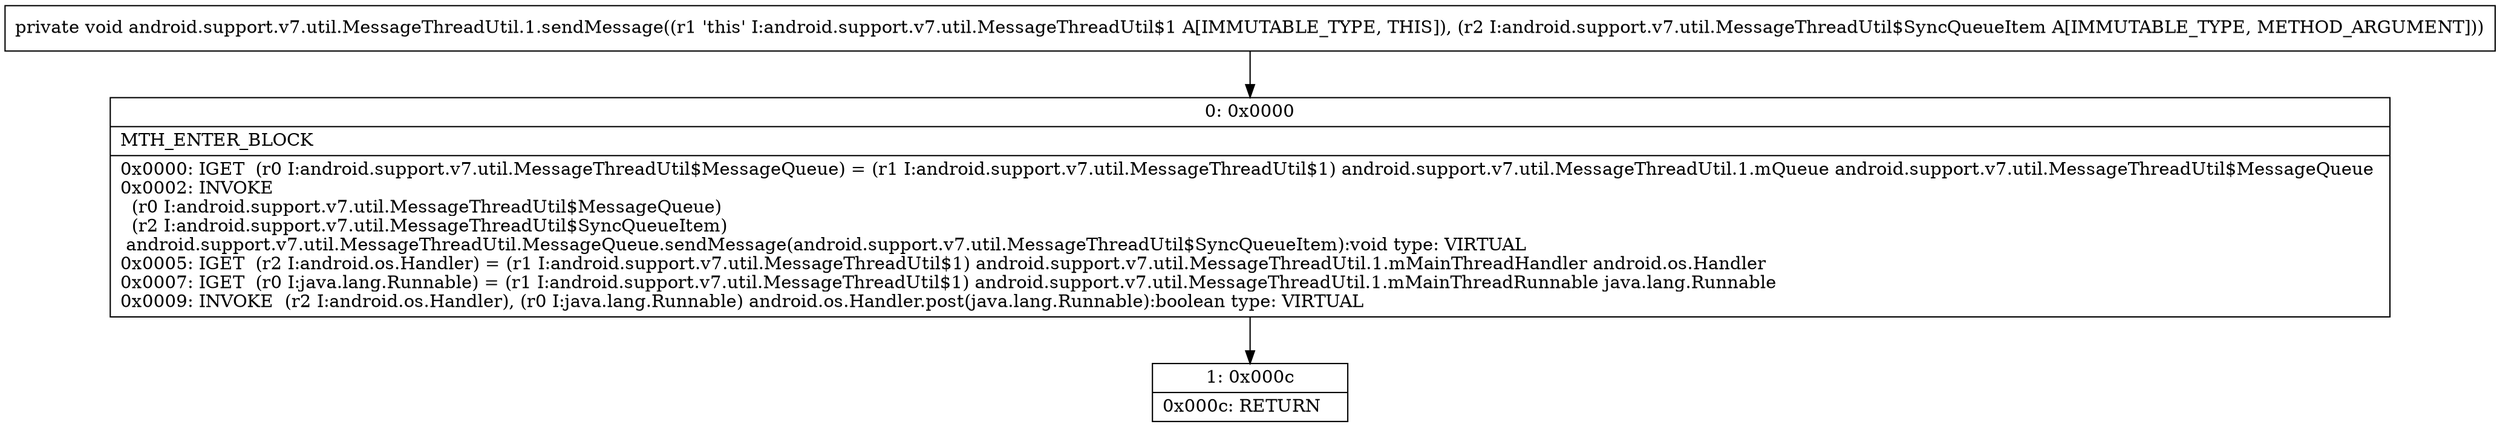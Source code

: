 digraph "CFG forandroid.support.v7.util.MessageThreadUtil.1.sendMessage(Landroid\/support\/v7\/util\/MessageThreadUtil$SyncQueueItem;)V" {
Node_0 [shape=record,label="{0\:\ 0x0000|MTH_ENTER_BLOCK\l|0x0000: IGET  (r0 I:android.support.v7.util.MessageThreadUtil$MessageQueue) = (r1 I:android.support.v7.util.MessageThreadUtil$1) android.support.v7.util.MessageThreadUtil.1.mQueue android.support.v7.util.MessageThreadUtil$MessageQueue \l0x0002: INVOKE  \l  (r0 I:android.support.v7.util.MessageThreadUtil$MessageQueue)\l  (r2 I:android.support.v7.util.MessageThreadUtil$SyncQueueItem)\l android.support.v7.util.MessageThreadUtil.MessageQueue.sendMessage(android.support.v7.util.MessageThreadUtil$SyncQueueItem):void type: VIRTUAL \l0x0005: IGET  (r2 I:android.os.Handler) = (r1 I:android.support.v7.util.MessageThreadUtil$1) android.support.v7.util.MessageThreadUtil.1.mMainThreadHandler android.os.Handler \l0x0007: IGET  (r0 I:java.lang.Runnable) = (r1 I:android.support.v7.util.MessageThreadUtil$1) android.support.v7.util.MessageThreadUtil.1.mMainThreadRunnable java.lang.Runnable \l0x0009: INVOKE  (r2 I:android.os.Handler), (r0 I:java.lang.Runnable) android.os.Handler.post(java.lang.Runnable):boolean type: VIRTUAL \l}"];
Node_1 [shape=record,label="{1\:\ 0x000c|0x000c: RETURN   \l}"];
MethodNode[shape=record,label="{private void android.support.v7.util.MessageThreadUtil.1.sendMessage((r1 'this' I:android.support.v7.util.MessageThreadUtil$1 A[IMMUTABLE_TYPE, THIS]), (r2 I:android.support.v7.util.MessageThreadUtil$SyncQueueItem A[IMMUTABLE_TYPE, METHOD_ARGUMENT])) }"];
MethodNode -> Node_0;
Node_0 -> Node_1;
}

